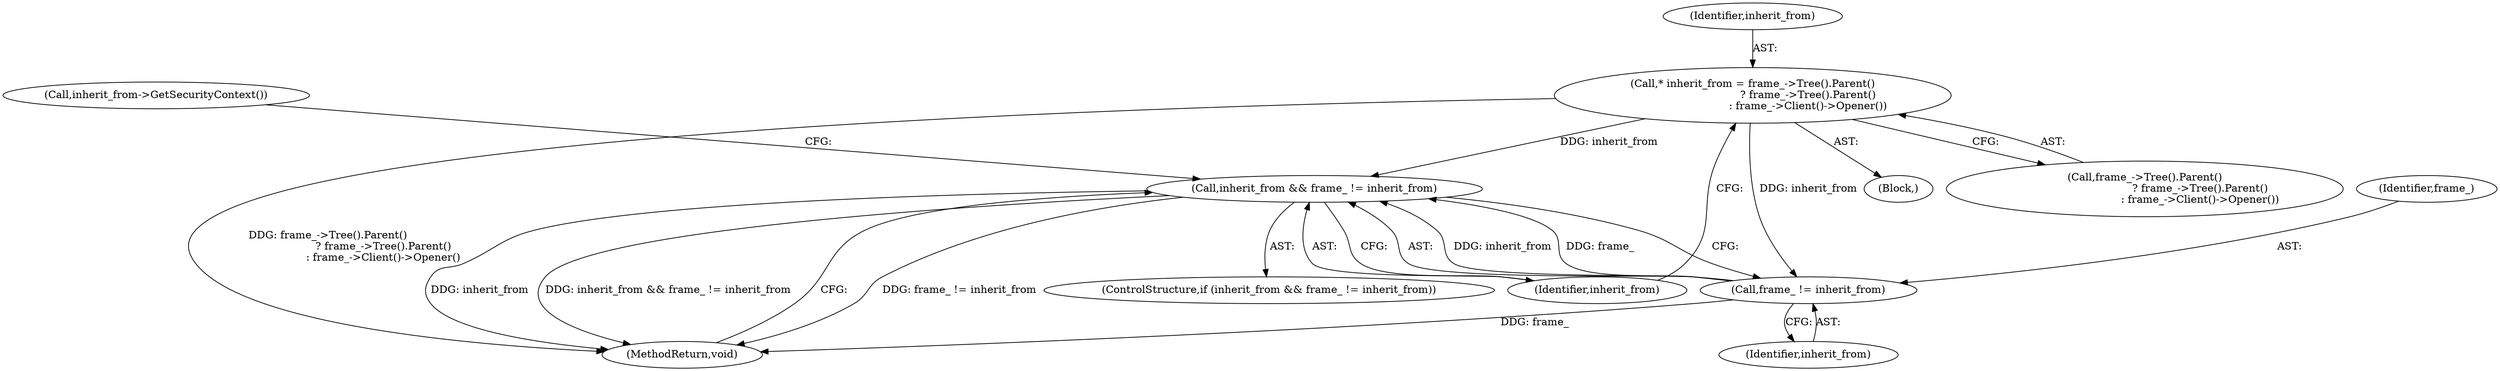 digraph "0_Chrome_108147dfd1ea159fd3632ef92ccc4ab8952980c7@pointer" {
"1000155" [label="(Call,* inherit_from = frame_->Tree().Parent()\n                                 ? frame_->Tree().Parent()\n                                 : frame_->Client()->Opener())"];
"1000162" [label="(Call,inherit_from && frame_ != inherit_from)"];
"1000164" [label="(Call,frame_ != inherit_from)"];
"1000155" [label="(Call,* inherit_from = frame_->Tree().Parent()\n                                 ? frame_->Tree().Parent()\n                                 : frame_->Client()->Opener())"];
"1000156" [label="(Identifier,inherit_from)"];
"1000166" [label="(Identifier,inherit_from)"];
"1000153" [label="(Block,)"];
"1000174" [label="(MethodReturn,void)"];
"1000165" [label="(Identifier,frame_)"];
"1000164" [label="(Call,frame_ != inherit_from)"];
"1000157" [label="(Call,frame_->Tree().Parent()\n                                 ? frame_->Tree().Parent()\n                                 : frame_->Client()->Opener())"];
"1000162" [label="(Call,inherit_from && frame_ != inherit_from)"];
"1000170" [label="(Call,inherit_from->GetSecurityContext())"];
"1000161" [label="(ControlStructure,if (inherit_from && frame_ != inherit_from))"];
"1000163" [label="(Identifier,inherit_from)"];
"1000155" -> "1000153"  [label="AST: "];
"1000155" -> "1000157"  [label="CFG: "];
"1000156" -> "1000155"  [label="AST: "];
"1000157" -> "1000155"  [label="AST: "];
"1000163" -> "1000155"  [label="CFG: "];
"1000155" -> "1000174"  [label="DDG: frame_->Tree().Parent()\n                                 ? frame_->Tree().Parent()\n                                 : frame_->Client()->Opener()"];
"1000155" -> "1000162"  [label="DDG: inherit_from"];
"1000155" -> "1000164"  [label="DDG: inherit_from"];
"1000162" -> "1000161"  [label="AST: "];
"1000162" -> "1000163"  [label="CFG: "];
"1000162" -> "1000164"  [label="CFG: "];
"1000163" -> "1000162"  [label="AST: "];
"1000164" -> "1000162"  [label="AST: "];
"1000170" -> "1000162"  [label="CFG: "];
"1000174" -> "1000162"  [label="CFG: "];
"1000162" -> "1000174"  [label="DDG: frame_ != inherit_from"];
"1000162" -> "1000174"  [label="DDG: inherit_from"];
"1000162" -> "1000174"  [label="DDG: inherit_from && frame_ != inherit_from"];
"1000164" -> "1000162"  [label="DDG: inherit_from"];
"1000164" -> "1000162"  [label="DDG: frame_"];
"1000164" -> "1000166"  [label="CFG: "];
"1000165" -> "1000164"  [label="AST: "];
"1000166" -> "1000164"  [label="AST: "];
"1000164" -> "1000174"  [label="DDG: frame_"];
}
